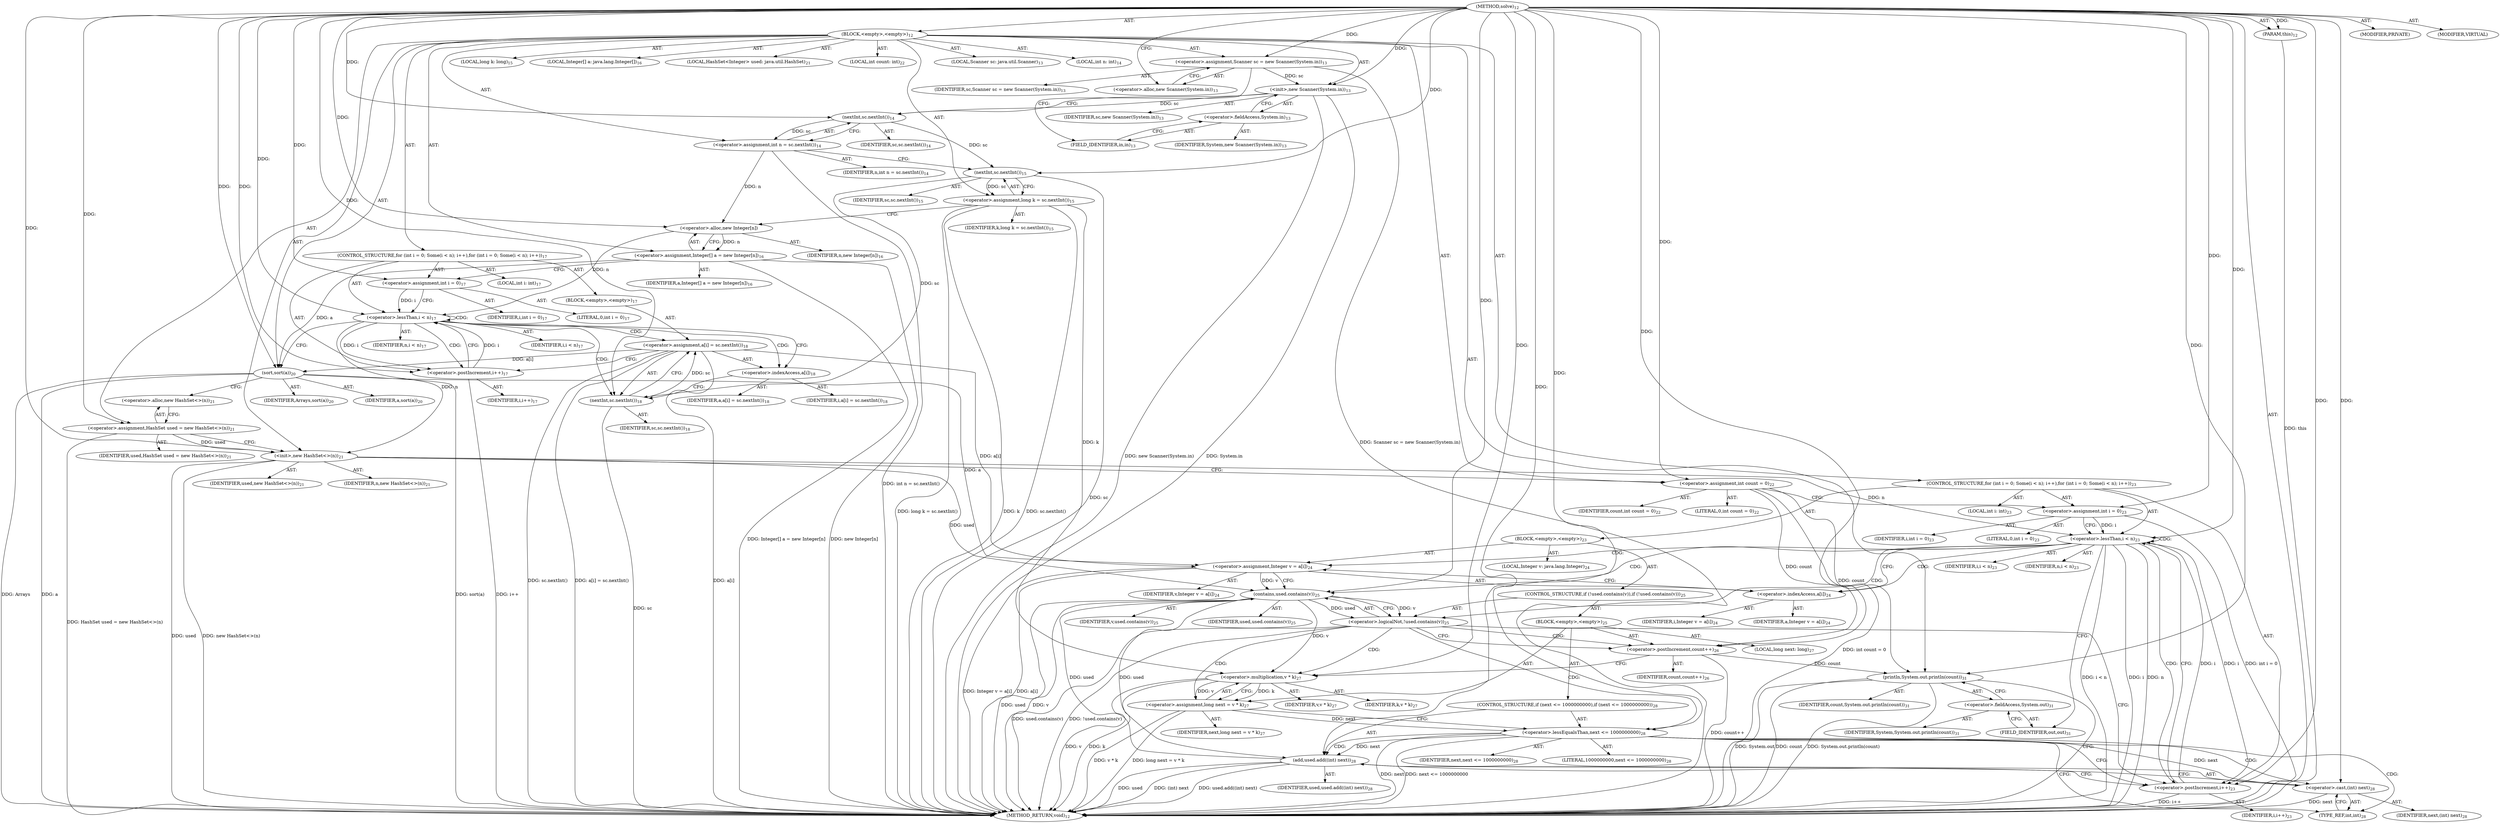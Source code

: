 digraph "solve" {  
"36" [label = <(METHOD,solve)<SUB>12</SUB>> ]
"37" [label = <(PARAM,this)<SUB>12</SUB>> ]
"38" [label = <(BLOCK,&lt;empty&gt;,&lt;empty&gt;)<SUB>12</SUB>> ]
"4" [label = <(LOCAL,Scanner sc: java.util.Scanner)<SUB>13</SUB>> ]
"39" [label = <(&lt;operator&gt;.assignment,Scanner sc = new Scanner(System.in))<SUB>13</SUB>> ]
"40" [label = <(IDENTIFIER,sc,Scanner sc = new Scanner(System.in))<SUB>13</SUB>> ]
"41" [label = <(&lt;operator&gt;.alloc,new Scanner(System.in))<SUB>13</SUB>> ]
"42" [label = <(&lt;init&gt;,new Scanner(System.in))<SUB>13</SUB>> ]
"3" [label = <(IDENTIFIER,sc,new Scanner(System.in))<SUB>13</SUB>> ]
"43" [label = <(&lt;operator&gt;.fieldAccess,System.in)<SUB>13</SUB>> ]
"44" [label = <(IDENTIFIER,System,new Scanner(System.in))<SUB>13</SUB>> ]
"45" [label = <(FIELD_IDENTIFIER,in,in)<SUB>13</SUB>> ]
"46" [label = <(LOCAL,int n: int)<SUB>14</SUB>> ]
"47" [label = <(&lt;operator&gt;.assignment,int n = sc.nextInt())<SUB>14</SUB>> ]
"48" [label = <(IDENTIFIER,n,int n = sc.nextInt())<SUB>14</SUB>> ]
"49" [label = <(nextInt,sc.nextInt())<SUB>14</SUB>> ]
"50" [label = <(IDENTIFIER,sc,sc.nextInt())<SUB>14</SUB>> ]
"51" [label = <(LOCAL,long k: long)<SUB>15</SUB>> ]
"52" [label = <(&lt;operator&gt;.assignment,long k = sc.nextInt())<SUB>15</SUB>> ]
"53" [label = <(IDENTIFIER,k,long k = sc.nextInt())<SUB>15</SUB>> ]
"54" [label = <(nextInt,sc.nextInt())<SUB>15</SUB>> ]
"55" [label = <(IDENTIFIER,sc,sc.nextInt())<SUB>15</SUB>> ]
"56" [label = <(LOCAL,Integer[] a: java.lang.Integer[])<SUB>16</SUB>> ]
"57" [label = <(&lt;operator&gt;.assignment,Integer[] a = new Integer[n])<SUB>16</SUB>> ]
"58" [label = <(IDENTIFIER,a,Integer[] a = new Integer[n])<SUB>16</SUB>> ]
"59" [label = <(&lt;operator&gt;.alloc,new Integer[n])> ]
"60" [label = <(IDENTIFIER,n,new Integer[n])<SUB>16</SUB>> ]
"61" [label = <(CONTROL_STRUCTURE,for (int i = 0; Some(i &lt; n); i++),for (int i = 0; Some(i &lt; n); i++))<SUB>17</SUB>> ]
"62" [label = <(LOCAL,int i: int)<SUB>17</SUB>> ]
"63" [label = <(&lt;operator&gt;.assignment,int i = 0)<SUB>17</SUB>> ]
"64" [label = <(IDENTIFIER,i,int i = 0)<SUB>17</SUB>> ]
"65" [label = <(LITERAL,0,int i = 0)<SUB>17</SUB>> ]
"66" [label = <(&lt;operator&gt;.lessThan,i &lt; n)<SUB>17</SUB>> ]
"67" [label = <(IDENTIFIER,i,i &lt; n)<SUB>17</SUB>> ]
"68" [label = <(IDENTIFIER,n,i &lt; n)<SUB>17</SUB>> ]
"69" [label = <(&lt;operator&gt;.postIncrement,i++)<SUB>17</SUB>> ]
"70" [label = <(IDENTIFIER,i,i++)<SUB>17</SUB>> ]
"71" [label = <(BLOCK,&lt;empty&gt;,&lt;empty&gt;)<SUB>17</SUB>> ]
"72" [label = <(&lt;operator&gt;.assignment,a[i] = sc.nextInt())<SUB>18</SUB>> ]
"73" [label = <(&lt;operator&gt;.indexAccess,a[i])<SUB>18</SUB>> ]
"74" [label = <(IDENTIFIER,a,a[i] = sc.nextInt())<SUB>18</SUB>> ]
"75" [label = <(IDENTIFIER,i,a[i] = sc.nextInt())<SUB>18</SUB>> ]
"76" [label = <(nextInt,sc.nextInt())<SUB>18</SUB>> ]
"77" [label = <(IDENTIFIER,sc,sc.nextInt())<SUB>18</SUB>> ]
"78" [label = <(sort,sort(a))<SUB>20</SUB>> ]
"79" [label = <(IDENTIFIER,Arrays,sort(a))<SUB>20</SUB>> ]
"80" [label = <(IDENTIFIER,a,sort(a))<SUB>20</SUB>> ]
"6" [label = <(LOCAL,HashSet&lt;Integer&gt; used: java.util.HashSet)<SUB>21</SUB>> ]
"81" [label = <(&lt;operator&gt;.assignment,HashSet used = new HashSet&lt;&gt;(n))<SUB>21</SUB>> ]
"82" [label = <(IDENTIFIER,used,HashSet used = new HashSet&lt;&gt;(n))<SUB>21</SUB>> ]
"83" [label = <(&lt;operator&gt;.alloc,new HashSet&lt;&gt;(n))<SUB>21</SUB>> ]
"84" [label = <(&lt;init&gt;,new HashSet&lt;&gt;(n))<SUB>21</SUB>> ]
"5" [label = <(IDENTIFIER,used,new HashSet&lt;&gt;(n))<SUB>21</SUB>> ]
"85" [label = <(IDENTIFIER,n,new HashSet&lt;&gt;(n))<SUB>21</SUB>> ]
"86" [label = <(LOCAL,int count: int)<SUB>22</SUB>> ]
"87" [label = <(&lt;operator&gt;.assignment,int count = 0)<SUB>22</SUB>> ]
"88" [label = <(IDENTIFIER,count,int count = 0)<SUB>22</SUB>> ]
"89" [label = <(LITERAL,0,int count = 0)<SUB>22</SUB>> ]
"90" [label = <(CONTROL_STRUCTURE,for (int i = 0; Some(i &lt; n); i++),for (int i = 0; Some(i &lt; n); i++))<SUB>23</SUB>> ]
"91" [label = <(LOCAL,int i: int)<SUB>23</SUB>> ]
"92" [label = <(&lt;operator&gt;.assignment,int i = 0)<SUB>23</SUB>> ]
"93" [label = <(IDENTIFIER,i,int i = 0)<SUB>23</SUB>> ]
"94" [label = <(LITERAL,0,int i = 0)<SUB>23</SUB>> ]
"95" [label = <(&lt;operator&gt;.lessThan,i &lt; n)<SUB>23</SUB>> ]
"96" [label = <(IDENTIFIER,i,i &lt; n)<SUB>23</SUB>> ]
"97" [label = <(IDENTIFIER,n,i &lt; n)<SUB>23</SUB>> ]
"98" [label = <(&lt;operator&gt;.postIncrement,i++)<SUB>23</SUB>> ]
"99" [label = <(IDENTIFIER,i,i++)<SUB>23</SUB>> ]
"100" [label = <(BLOCK,&lt;empty&gt;,&lt;empty&gt;)<SUB>23</SUB>> ]
"101" [label = <(LOCAL,Integer v: java.lang.Integer)<SUB>24</SUB>> ]
"102" [label = <(&lt;operator&gt;.assignment,Integer v = a[i])<SUB>24</SUB>> ]
"103" [label = <(IDENTIFIER,v,Integer v = a[i])<SUB>24</SUB>> ]
"104" [label = <(&lt;operator&gt;.indexAccess,a[i])<SUB>24</SUB>> ]
"105" [label = <(IDENTIFIER,a,Integer v = a[i])<SUB>24</SUB>> ]
"106" [label = <(IDENTIFIER,i,Integer v = a[i])<SUB>24</SUB>> ]
"107" [label = <(CONTROL_STRUCTURE,if (!used.contains(v)),if (!used.contains(v)))<SUB>25</SUB>> ]
"108" [label = <(&lt;operator&gt;.logicalNot,!used.contains(v))<SUB>25</SUB>> ]
"109" [label = <(contains,used.contains(v))<SUB>25</SUB>> ]
"110" [label = <(IDENTIFIER,used,used.contains(v))<SUB>25</SUB>> ]
"111" [label = <(IDENTIFIER,v,used.contains(v))<SUB>25</SUB>> ]
"112" [label = <(BLOCK,&lt;empty&gt;,&lt;empty&gt;)<SUB>25</SUB>> ]
"113" [label = <(&lt;operator&gt;.postIncrement,count++)<SUB>26</SUB>> ]
"114" [label = <(IDENTIFIER,count,count++)<SUB>26</SUB>> ]
"115" [label = <(LOCAL,long next: long)<SUB>27</SUB>> ]
"116" [label = <(&lt;operator&gt;.assignment,long next = v * k)<SUB>27</SUB>> ]
"117" [label = <(IDENTIFIER,next,long next = v * k)<SUB>27</SUB>> ]
"118" [label = <(&lt;operator&gt;.multiplication,v * k)<SUB>27</SUB>> ]
"119" [label = <(IDENTIFIER,v,v * k)<SUB>27</SUB>> ]
"120" [label = <(IDENTIFIER,k,v * k)<SUB>27</SUB>> ]
"121" [label = <(CONTROL_STRUCTURE,if (next &lt;= 1000000000),if (next &lt;= 1000000000))<SUB>28</SUB>> ]
"122" [label = <(&lt;operator&gt;.lessEqualsThan,next &lt;= 1000000000)<SUB>28</SUB>> ]
"123" [label = <(IDENTIFIER,next,next &lt;= 1000000000)<SUB>28</SUB>> ]
"124" [label = <(LITERAL,1000000000,next &lt;= 1000000000)<SUB>28</SUB>> ]
"125" [label = <(add,used.add((int) next))<SUB>28</SUB>> ]
"126" [label = <(IDENTIFIER,used,used.add((int) next))<SUB>28</SUB>> ]
"127" [label = <(&lt;operator&gt;.cast,(int) next)<SUB>28</SUB>> ]
"128" [label = <(TYPE_REF,int,int)<SUB>28</SUB>> ]
"129" [label = <(IDENTIFIER,next,(int) next)<SUB>28</SUB>> ]
"130" [label = <(println,System.out.println(count))<SUB>31</SUB>> ]
"131" [label = <(&lt;operator&gt;.fieldAccess,System.out)<SUB>31</SUB>> ]
"132" [label = <(IDENTIFIER,System,System.out.println(count))<SUB>31</SUB>> ]
"133" [label = <(FIELD_IDENTIFIER,out,out)<SUB>31</SUB>> ]
"134" [label = <(IDENTIFIER,count,System.out.println(count))<SUB>31</SUB>> ]
"135" [label = <(MODIFIER,PRIVATE)> ]
"136" [label = <(MODIFIER,VIRTUAL)> ]
"137" [label = <(METHOD_RETURN,void)<SUB>12</SUB>> ]
  "36" -> "37"  [ label = "AST: "] 
  "36" -> "38"  [ label = "AST: "] 
  "36" -> "135"  [ label = "AST: "] 
  "36" -> "136"  [ label = "AST: "] 
  "36" -> "137"  [ label = "AST: "] 
  "38" -> "4"  [ label = "AST: "] 
  "38" -> "39"  [ label = "AST: "] 
  "38" -> "42"  [ label = "AST: "] 
  "38" -> "46"  [ label = "AST: "] 
  "38" -> "47"  [ label = "AST: "] 
  "38" -> "51"  [ label = "AST: "] 
  "38" -> "52"  [ label = "AST: "] 
  "38" -> "56"  [ label = "AST: "] 
  "38" -> "57"  [ label = "AST: "] 
  "38" -> "61"  [ label = "AST: "] 
  "38" -> "78"  [ label = "AST: "] 
  "38" -> "6"  [ label = "AST: "] 
  "38" -> "81"  [ label = "AST: "] 
  "38" -> "84"  [ label = "AST: "] 
  "38" -> "86"  [ label = "AST: "] 
  "38" -> "87"  [ label = "AST: "] 
  "38" -> "90"  [ label = "AST: "] 
  "38" -> "130"  [ label = "AST: "] 
  "39" -> "40"  [ label = "AST: "] 
  "39" -> "41"  [ label = "AST: "] 
  "42" -> "3"  [ label = "AST: "] 
  "42" -> "43"  [ label = "AST: "] 
  "43" -> "44"  [ label = "AST: "] 
  "43" -> "45"  [ label = "AST: "] 
  "47" -> "48"  [ label = "AST: "] 
  "47" -> "49"  [ label = "AST: "] 
  "49" -> "50"  [ label = "AST: "] 
  "52" -> "53"  [ label = "AST: "] 
  "52" -> "54"  [ label = "AST: "] 
  "54" -> "55"  [ label = "AST: "] 
  "57" -> "58"  [ label = "AST: "] 
  "57" -> "59"  [ label = "AST: "] 
  "59" -> "60"  [ label = "AST: "] 
  "61" -> "62"  [ label = "AST: "] 
  "61" -> "63"  [ label = "AST: "] 
  "61" -> "66"  [ label = "AST: "] 
  "61" -> "69"  [ label = "AST: "] 
  "61" -> "71"  [ label = "AST: "] 
  "63" -> "64"  [ label = "AST: "] 
  "63" -> "65"  [ label = "AST: "] 
  "66" -> "67"  [ label = "AST: "] 
  "66" -> "68"  [ label = "AST: "] 
  "69" -> "70"  [ label = "AST: "] 
  "71" -> "72"  [ label = "AST: "] 
  "72" -> "73"  [ label = "AST: "] 
  "72" -> "76"  [ label = "AST: "] 
  "73" -> "74"  [ label = "AST: "] 
  "73" -> "75"  [ label = "AST: "] 
  "76" -> "77"  [ label = "AST: "] 
  "78" -> "79"  [ label = "AST: "] 
  "78" -> "80"  [ label = "AST: "] 
  "81" -> "82"  [ label = "AST: "] 
  "81" -> "83"  [ label = "AST: "] 
  "84" -> "5"  [ label = "AST: "] 
  "84" -> "85"  [ label = "AST: "] 
  "87" -> "88"  [ label = "AST: "] 
  "87" -> "89"  [ label = "AST: "] 
  "90" -> "91"  [ label = "AST: "] 
  "90" -> "92"  [ label = "AST: "] 
  "90" -> "95"  [ label = "AST: "] 
  "90" -> "98"  [ label = "AST: "] 
  "90" -> "100"  [ label = "AST: "] 
  "92" -> "93"  [ label = "AST: "] 
  "92" -> "94"  [ label = "AST: "] 
  "95" -> "96"  [ label = "AST: "] 
  "95" -> "97"  [ label = "AST: "] 
  "98" -> "99"  [ label = "AST: "] 
  "100" -> "101"  [ label = "AST: "] 
  "100" -> "102"  [ label = "AST: "] 
  "100" -> "107"  [ label = "AST: "] 
  "102" -> "103"  [ label = "AST: "] 
  "102" -> "104"  [ label = "AST: "] 
  "104" -> "105"  [ label = "AST: "] 
  "104" -> "106"  [ label = "AST: "] 
  "107" -> "108"  [ label = "AST: "] 
  "107" -> "112"  [ label = "AST: "] 
  "108" -> "109"  [ label = "AST: "] 
  "109" -> "110"  [ label = "AST: "] 
  "109" -> "111"  [ label = "AST: "] 
  "112" -> "113"  [ label = "AST: "] 
  "112" -> "115"  [ label = "AST: "] 
  "112" -> "116"  [ label = "AST: "] 
  "112" -> "121"  [ label = "AST: "] 
  "113" -> "114"  [ label = "AST: "] 
  "116" -> "117"  [ label = "AST: "] 
  "116" -> "118"  [ label = "AST: "] 
  "118" -> "119"  [ label = "AST: "] 
  "118" -> "120"  [ label = "AST: "] 
  "121" -> "122"  [ label = "AST: "] 
  "121" -> "125"  [ label = "AST: "] 
  "122" -> "123"  [ label = "AST: "] 
  "122" -> "124"  [ label = "AST: "] 
  "125" -> "126"  [ label = "AST: "] 
  "125" -> "127"  [ label = "AST: "] 
  "127" -> "128"  [ label = "AST: "] 
  "127" -> "129"  [ label = "AST: "] 
  "130" -> "131"  [ label = "AST: "] 
  "130" -> "134"  [ label = "AST: "] 
  "131" -> "132"  [ label = "AST: "] 
  "131" -> "133"  [ label = "AST: "] 
  "39" -> "45"  [ label = "CFG: "] 
  "42" -> "49"  [ label = "CFG: "] 
  "47" -> "54"  [ label = "CFG: "] 
  "52" -> "59"  [ label = "CFG: "] 
  "57" -> "63"  [ label = "CFG: "] 
  "78" -> "83"  [ label = "CFG: "] 
  "81" -> "84"  [ label = "CFG: "] 
  "84" -> "87"  [ label = "CFG: "] 
  "87" -> "92"  [ label = "CFG: "] 
  "130" -> "137"  [ label = "CFG: "] 
  "41" -> "39"  [ label = "CFG: "] 
  "43" -> "42"  [ label = "CFG: "] 
  "49" -> "47"  [ label = "CFG: "] 
  "54" -> "52"  [ label = "CFG: "] 
  "59" -> "57"  [ label = "CFG: "] 
  "63" -> "66"  [ label = "CFG: "] 
  "66" -> "73"  [ label = "CFG: "] 
  "66" -> "78"  [ label = "CFG: "] 
  "69" -> "66"  [ label = "CFG: "] 
  "83" -> "81"  [ label = "CFG: "] 
  "92" -> "95"  [ label = "CFG: "] 
  "95" -> "104"  [ label = "CFG: "] 
  "95" -> "133"  [ label = "CFG: "] 
  "98" -> "95"  [ label = "CFG: "] 
  "131" -> "130"  [ label = "CFG: "] 
  "45" -> "43"  [ label = "CFG: "] 
  "72" -> "69"  [ label = "CFG: "] 
  "102" -> "109"  [ label = "CFG: "] 
  "133" -> "131"  [ label = "CFG: "] 
  "73" -> "76"  [ label = "CFG: "] 
  "76" -> "72"  [ label = "CFG: "] 
  "104" -> "102"  [ label = "CFG: "] 
  "108" -> "113"  [ label = "CFG: "] 
  "108" -> "98"  [ label = "CFG: "] 
  "109" -> "108"  [ label = "CFG: "] 
  "113" -> "118"  [ label = "CFG: "] 
  "116" -> "122"  [ label = "CFG: "] 
  "118" -> "116"  [ label = "CFG: "] 
  "122" -> "128"  [ label = "CFG: "] 
  "122" -> "98"  [ label = "CFG: "] 
  "125" -> "98"  [ label = "CFG: "] 
  "127" -> "125"  [ label = "CFG: "] 
  "128" -> "127"  [ label = "CFG: "] 
  "36" -> "41"  [ label = "CFG: "] 
  "37" -> "137"  [ label = "DDG: this"] 
  "39" -> "137"  [ label = "DDG: Scanner sc = new Scanner(System.in)"] 
  "42" -> "137"  [ label = "DDG: System.in"] 
  "42" -> "137"  [ label = "DDG: new Scanner(System.in)"] 
  "47" -> "137"  [ label = "DDG: int n = sc.nextInt()"] 
  "52" -> "137"  [ label = "DDG: k"] 
  "54" -> "137"  [ label = "DDG: sc"] 
  "52" -> "137"  [ label = "DDG: sc.nextInt()"] 
  "52" -> "137"  [ label = "DDG: long k = sc.nextInt()"] 
  "57" -> "137"  [ label = "DDG: new Integer[n]"] 
  "57" -> "137"  [ label = "DDG: Integer[] a = new Integer[n]"] 
  "78" -> "137"  [ label = "DDG: a"] 
  "78" -> "137"  [ label = "DDG: sort(a)"] 
  "81" -> "137"  [ label = "DDG: HashSet used = new HashSet&lt;&gt;(n)"] 
  "84" -> "137"  [ label = "DDG: used"] 
  "84" -> "137"  [ label = "DDG: new HashSet&lt;&gt;(n)"] 
  "87" -> "137"  [ label = "DDG: int count = 0"] 
  "92" -> "137"  [ label = "DDG: int i = 0"] 
  "95" -> "137"  [ label = "DDG: i"] 
  "95" -> "137"  [ label = "DDG: n"] 
  "95" -> "137"  [ label = "DDG: i &lt; n"] 
  "130" -> "137"  [ label = "DDG: System.out"] 
  "130" -> "137"  [ label = "DDG: count"] 
  "130" -> "137"  [ label = "DDG: System.out.println(count)"] 
  "102" -> "137"  [ label = "DDG: a[i]"] 
  "102" -> "137"  [ label = "DDG: Integer v = a[i]"] 
  "109" -> "137"  [ label = "DDG: used"] 
  "109" -> "137"  [ label = "DDG: v"] 
  "108" -> "137"  [ label = "DDG: used.contains(v)"] 
  "108" -> "137"  [ label = "DDG: !used.contains(v)"] 
  "113" -> "137"  [ label = "DDG: count++"] 
  "118" -> "137"  [ label = "DDG: v"] 
  "118" -> "137"  [ label = "DDG: k"] 
  "116" -> "137"  [ label = "DDG: v * k"] 
  "116" -> "137"  [ label = "DDG: long next = v * k"] 
  "122" -> "137"  [ label = "DDG: next"] 
  "122" -> "137"  [ label = "DDG: next &lt;= 1000000000"] 
  "125" -> "137"  [ label = "DDG: used"] 
  "127" -> "137"  [ label = "DDG: next"] 
  "125" -> "137"  [ label = "DDG: (int) next"] 
  "125" -> "137"  [ label = "DDG: used.add((int) next)"] 
  "98" -> "137"  [ label = "DDG: i++"] 
  "72" -> "137"  [ label = "DDG: a[i]"] 
  "76" -> "137"  [ label = "DDG: sc"] 
  "72" -> "137"  [ label = "DDG: sc.nextInt()"] 
  "72" -> "137"  [ label = "DDG: a[i] = sc.nextInt()"] 
  "69" -> "137"  [ label = "DDG: i++"] 
  "78" -> "137"  [ label = "DDG: Arrays"] 
  "36" -> "37"  [ label = "DDG: "] 
  "36" -> "39"  [ label = "DDG: "] 
  "49" -> "47"  [ label = "DDG: sc"] 
  "54" -> "52"  [ label = "DDG: sc"] 
  "59" -> "57"  [ label = "DDG: n"] 
  "36" -> "81"  [ label = "DDG: "] 
  "36" -> "87"  [ label = "DDG: "] 
  "39" -> "42"  [ label = "DDG: sc"] 
  "36" -> "42"  [ label = "DDG: "] 
  "36" -> "63"  [ label = "DDG: "] 
  "36" -> "78"  [ label = "DDG: "] 
  "57" -> "78"  [ label = "DDG: a"] 
  "72" -> "78"  [ label = "DDG: a[i]"] 
  "81" -> "84"  [ label = "DDG: used"] 
  "36" -> "84"  [ label = "DDG: "] 
  "66" -> "84"  [ label = "DDG: n"] 
  "36" -> "92"  [ label = "DDG: "] 
  "87" -> "130"  [ label = "DDG: count"] 
  "113" -> "130"  [ label = "DDG: count"] 
  "36" -> "130"  [ label = "DDG: "] 
  "42" -> "49"  [ label = "DDG: sc"] 
  "36" -> "49"  [ label = "DDG: "] 
  "49" -> "54"  [ label = "DDG: sc"] 
  "36" -> "54"  [ label = "DDG: "] 
  "47" -> "59"  [ label = "DDG: n"] 
  "36" -> "59"  [ label = "DDG: "] 
  "63" -> "66"  [ label = "DDG: i"] 
  "69" -> "66"  [ label = "DDG: i"] 
  "36" -> "66"  [ label = "DDG: "] 
  "59" -> "66"  [ label = "DDG: n"] 
  "66" -> "69"  [ label = "DDG: i"] 
  "36" -> "69"  [ label = "DDG: "] 
  "76" -> "72"  [ label = "DDG: sc"] 
  "92" -> "95"  [ label = "DDG: i"] 
  "98" -> "95"  [ label = "DDG: i"] 
  "36" -> "95"  [ label = "DDG: "] 
  "84" -> "95"  [ label = "DDG: n"] 
  "95" -> "98"  [ label = "DDG: i"] 
  "36" -> "98"  [ label = "DDG: "] 
  "78" -> "102"  [ label = "DDG: a"] 
  "72" -> "102"  [ label = "DDG: a[i]"] 
  "54" -> "76"  [ label = "DDG: sc"] 
  "36" -> "76"  [ label = "DDG: "] 
  "109" -> "108"  [ label = "DDG: used"] 
  "109" -> "108"  [ label = "DDG: v"] 
  "118" -> "116"  [ label = "DDG: v"] 
  "118" -> "116"  [ label = "DDG: k"] 
  "84" -> "109"  [ label = "DDG: used"] 
  "125" -> "109"  [ label = "DDG: used"] 
  "36" -> "109"  [ label = "DDG: "] 
  "102" -> "109"  [ label = "DDG: v"] 
  "87" -> "113"  [ label = "DDG: count"] 
  "36" -> "113"  [ label = "DDG: "] 
  "109" -> "118"  [ label = "DDG: v"] 
  "36" -> "118"  [ label = "DDG: "] 
  "52" -> "118"  [ label = "DDG: k"] 
  "116" -> "122"  [ label = "DDG: next"] 
  "36" -> "122"  [ label = "DDG: "] 
  "109" -> "125"  [ label = "DDG: used"] 
  "36" -> "125"  [ label = "DDG: "] 
  "122" -> "125"  [ label = "DDG: next"] 
  "36" -> "127"  [ label = "DDG: "] 
  "122" -> "127"  [ label = "DDG: next"] 
  "66" -> "73"  [ label = "CDG: "] 
  "66" -> "66"  [ label = "CDG: "] 
  "66" -> "72"  [ label = "CDG: "] 
  "66" -> "69"  [ label = "CDG: "] 
  "66" -> "76"  [ label = "CDG: "] 
  "95" -> "98"  [ label = "CDG: "] 
  "95" -> "102"  [ label = "CDG: "] 
  "95" -> "104"  [ label = "CDG: "] 
  "95" -> "95"  [ label = "CDG: "] 
  "95" -> "108"  [ label = "CDG: "] 
  "95" -> "109"  [ label = "CDG: "] 
  "108" -> "113"  [ label = "CDG: "] 
  "108" -> "116"  [ label = "CDG: "] 
  "108" -> "122"  [ label = "CDG: "] 
  "108" -> "118"  [ label = "CDG: "] 
  "122" -> "128"  [ label = "CDG: "] 
  "122" -> "127"  [ label = "CDG: "] 
  "122" -> "125"  [ label = "CDG: "] 
}
